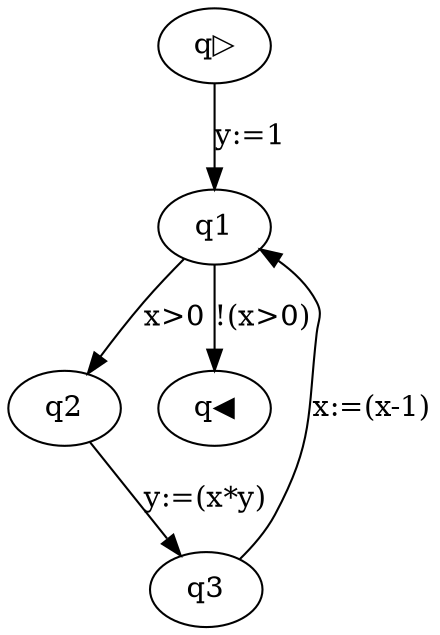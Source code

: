 strict digraph {
q▷ -> q1[label="y:=1"];
q1 -> q2[label="x>0"];
q2 -> q3[label="y:=(x*y)"];
q3 -> q1[label="x:=(x-1)"];
q1 -> q◀[label="!(x>0)"];
}
